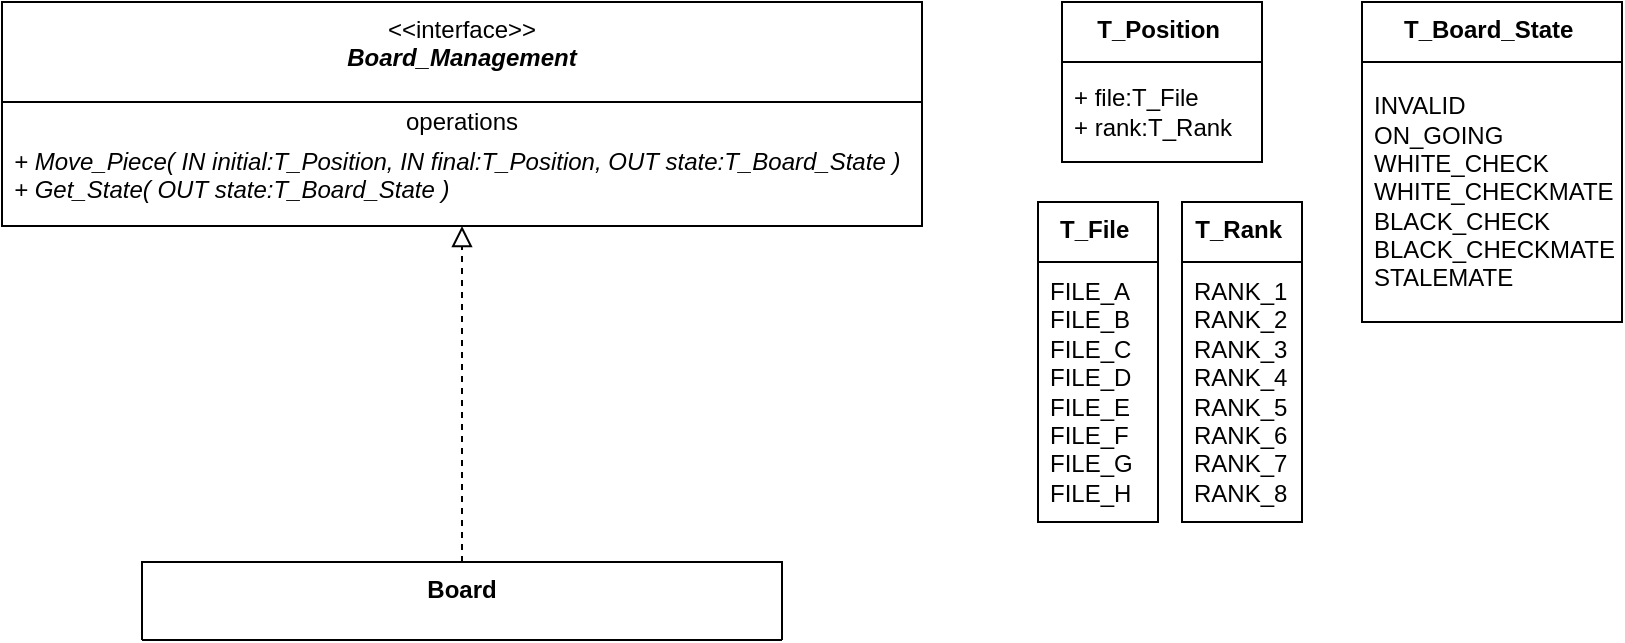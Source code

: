 <mxfile version="21.6.5" type="device" pages="6">
  <diagram id="C5RBs43oDa-KdzZeNtuy" name="User interface">
    <mxGraphModel dx="1221" dy="676" grid="1" gridSize="10" guides="1" tooltips="1" connect="1" arrows="1" fold="1" page="1" pageScale="1" pageWidth="827" pageHeight="1169" math="0" shadow="0">
      <root>
        <mxCell id="WIyWlLk6GJQsqaUBKTNV-0" />
        <mxCell id="WIyWlLk6GJQsqaUBKTNV-1" parent="WIyWlLk6GJQsqaUBKTNV-0" />
        <mxCell id="dUAptajb2hT97HbHXhea-4" value="&amp;lt;&amp;lt;interface&amp;gt;&amp;gt;&lt;br&gt;&lt;b&gt;&lt;i&gt;Board_Management&lt;/i&gt;&lt;/b&gt;" style="swimlane;fontStyle=0;align=center;verticalAlign=top;childLayout=stackLayout;horizontal=1;startSize=50;horizontalStack=0;resizeParent=1;resizeParentMax=0;resizeLast=0;collapsible=0;marginBottom=0;html=1;whiteSpace=wrap;" parent="WIyWlLk6GJQsqaUBKTNV-1" vertex="1">
          <mxGeometry y="40" width="460" height="112" as="geometry" />
        </mxCell>
        <mxCell id="dUAptajb2hT97HbHXhea-10" value="operations" style="text;html=1;strokeColor=none;fillColor=none;align=center;verticalAlign=middle;spacingLeft=4;spacingRight=4;overflow=hidden;rotatable=0;points=[[0,0.5],[1,0.5]];portConstraint=eastwest;whiteSpace=wrap;" parent="dUAptajb2hT97HbHXhea-4" vertex="1">
          <mxGeometry y="50" width="460" height="20" as="geometry" />
        </mxCell>
        <mxCell id="dUAptajb2hT97HbHXhea-11" value="&lt;i&gt;+ Move_Piece( IN initial:T_Position, IN final:T_Position, OUT state:T_Board_State )&lt;br&gt;+ Get_State( OUT state:T_Board_State )&lt;br&gt;&lt;br&gt;&lt;/i&gt;" style="text;html=1;strokeColor=none;fillColor=none;align=left;verticalAlign=middle;spacingLeft=4;spacingRight=4;overflow=hidden;rotatable=0;points=[[0,0.5],[1,0.5]];portConstraint=eastwest;whiteSpace=wrap;" parent="dUAptajb2hT97HbHXhea-4" vertex="1">
          <mxGeometry y="70" width="460" height="42" as="geometry" />
        </mxCell>
        <mxCell id="dUAptajb2hT97HbHXhea-12" value="&lt;b&gt;T_Board_State&amp;nbsp;&lt;/b&gt;" style="swimlane;fontStyle=0;align=center;verticalAlign=top;childLayout=stackLayout;horizontal=1;startSize=30;horizontalStack=0;resizeParent=1;resizeParentMax=0;resizeLast=0;collapsible=0;marginBottom=0;html=1;whiteSpace=wrap;" parent="WIyWlLk6GJQsqaUBKTNV-1" vertex="1">
          <mxGeometry x="680" y="40" width="130" height="160" as="geometry" />
        </mxCell>
        <mxCell id="dUAptajb2hT97HbHXhea-13" value="&lt;div&gt;INVALID&lt;/div&gt;&lt;div&gt;ON_GOING&lt;/div&gt;&lt;div&gt;WHITE_CHECK&lt;/div&gt;&lt;div&gt;WHITE_CHECKMATE&lt;/div&gt;&lt;div&gt;BLACK_CHECK&lt;/div&gt;&lt;div&gt;BLACK_CHECKMATE&lt;/div&gt;&lt;div&gt;STALEMATE&lt;/div&gt;" style="text;html=1;strokeColor=none;fillColor=none;align=left;verticalAlign=middle;spacingLeft=4;spacingRight=4;overflow=hidden;rotatable=0;points=[[0,0.5],[1,0.5]];portConstraint=eastwest;whiteSpace=wrap;" parent="dUAptajb2hT97HbHXhea-12" vertex="1">
          <mxGeometry y="30" width="130" height="130" as="geometry" />
        </mxCell>
        <mxCell id="dUAptajb2hT97HbHXhea-14" value="&lt;b&gt;T_Position&amp;nbsp;&lt;/b&gt;" style="swimlane;fontStyle=0;align=center;verticalAlign=top;childLayout=stackLayout;horizontal=1;startSize=30;horizontalStack=0;resizeParent=1;resizeParentMax=0;resizeLast=0;collapsible=0;marginBottom=0;html=1;whiteSpace=wrap;" parent="WIyWlLk6GJQsqaUBKTNV-1" vertex="1">
          <mxGeometry x="530" y="40" width="100" height="80" as="geometry" />
        </mxCell>
        <mxCell id="dUAptajb2hT97HbHXhea-15" value="+ file:T_File&lt;br&gt;+ rank:T_Rank" style="text;html=1;strokeColor=none;fillColor=none;align=left;verticalAlign=middle;spacingLeft=4;spacingRight=4;overflow=hidden;rotatable=0;points=[[0,0.5],[1,0.5]];portConstraint=eastwest;whiteSpace=wrap;" parent="dUAptajb2hT97HbHXhea-14" vertex="1">
          <mxGeometry y="30" width="100" height="50" as="geometry" />
        </mxCell>
        <mxCell id="dUAptajb2hT97HbHXhea-16" value="&lt;b&gt;T_File&amp;nbsp;&lt;/b&gt;" style="swimlane;fontStyle=0;align=center;verticalAlign=top;childLayout=stackLayout;horizontal=1;startSize=30;horizontalStack=0;resizeParent=1;resizeParentMax=0;resizeLast=0;collapsible=0;marginBottom=0;html=1;whiteSpace=wrap;" parent="WIyWlLk6GJQsqaUBKTNV-1" vertex="1">
          <mxGeometry x="518" y="140" width="60" height="160" as="geometry" />
        </mxCell>
        <mxCell id="dUAptajb2hT97HbHXhea-17" value="&lt;div&gt;FILE_A&lt;/div&gt;&lt;div&gt;FILE_B&lt;/div&gt;&lt;div&gt;FILE_C&lt;/div&gt;&lt;div&gt;FILE_D&lt;/div&gt;&lt;div&gt;FILE_E&lt;/div&gt;&lt;div&gt;FILE_F&lt;/div&gt;&lt;div&gt;FILE_G&lt;/div&gt;&lt;div&gt;FILE_H&lt;/div&gt;" style="text;html=1;strokeColor=none;fillColor=none;align=left;verticalAlign=middle;spacingLeft=4;spacingRight=4;overflow=hidden;rotatable=0;points=[[0,0.5],[1,0.5]];portConstraint=eastwest;whiteSpace=wrap;" parent="dUAptajb2hT97HbHXhea-16" vertex="1">
          <mxGeometry y="30" width="60" height="130" as="geometry" />
        </mxCell>
        <mxCell id="dUAptajb2hT97HbHXhea-18" value="&lt;b&gt;T_Rank&amp;nbsp;&lt;/b&gt;" style="swimlane;fontStyle=0;align=center;verticalAlign=top;childLayout=stackLayout;horizontal=1;startSize=30;horizontalStack=0;resizeParent=1;resizeParentMax=0;resizeLast=0;collapsible=0;marginBottom=0;html=1;whiteSpace=wrap;" parent="WIyWlLk6GJQsqaUBKTNV-1" vertex="1">
          <mxGeometry x="590" y="140" width="60" height="160" as="geometry" />
        </mxCell>
        <mxCell id="dUAptajb2hT97HbHXhea-19" value="&lt;div&gt;RANK_1&lt;/div&gt;&lt;div&gt;RANK_2&lt;/div&gt;&lt;div&gt;RANK_3&lt;/div&gt;&lt;div&gt;RANK_4&lt;/div&gt;&lt;div&gt;RANK_5&lt;/div&gt;&lt;div&gt;&lt;span style=&quot;background-color: initial;&quot;&gt;RANK_6&lt;/span&gt;&lt;/div&gt;&lt;div&gt;RANK_7&lt;/div&gt;&lt;div&gt;RANK_8&lt;/div&gt;" style="text;html=1;strokeColor=none;fillColor=none;align=left;verticalAlign=middle;spacingLeft=4;spacingRight=4;overflow=hidden;rotatable=0;points=[[0,0.5],[1,0.5]];portConstraint=eastwest;whiteSpace=wrap;" parent="dUAptajb2hT97HbHXhea-18" vertex="1">
          <mxGeometry y="30" width="60" height="130" as="geometry" />
        </mxCell>
        <mxCell id="dUAptajb2hT97HbHXhea-20" value="&lt;b&gt;Board&lt;/b&gt;" style="swimlane;fontStyle=0;align=center;verticalAlign=top;childLayout=stackLayout;horizontal=1;startSize=51;horizontalStack=0;resizeParent=1;resizeParentMax=0;resizeLast=0;collapsible=0;marginBottom=0;html=1;whiteSpace=wrap;" parent="WIyWlLk6GJQsqaUBKTNV-1" vertex="1">
          <mxGeometry x="70" y="320" width="320" height="39" as="geometry" />
        </mxCell>
        <mxCell id="dUAptajb2hT97HbHXhea-28" value="" style="endArrow=block;startArrow=none;endFill=0;startFill=0;endSize=8;html=1;verticalAlign=bottom;dashed=1;labelBackgroundColor=none;rounded=0;exitX=0.5;exitY=0;exitDx=0;exitDy=0;" parent="WIyWlLk6GJQsqaUBKTNV-1" source="dUAptajb2hT97HbHXhea-20" target="dUAptajb2hT97HbHXhea-4" edge="1">
          <mxGeometry width="160" relative="1" as="geometry">
            <mxPoint x="308" y="200" as="sourcePoint" />
            <mxPoint x="468" y="200" as="targetPoint" />
          </mxGeometry>
        </mxCell>
      </root>
    </mxGraphModel>
  </diagram>
  <diagram id="EIZKDNtQ3VBmrKXXlODD" name="Board">
    <mxGraphModel dx="1436" dy="795" grid="1" gridSize="10" guides="1" tooltips="1" connect="1" arrows="1" fold="1" page="1" pageScale="1" pageWidth="827" pageHeight="1169" math="0" shadow="0">
      <root>
        <mxCell id="0" />
        <mxCell id="1" parent="0" />
        <mxCell id="Fkc6j78rOYopSPg7X3Xw-4" value="&lt;b style=&quot;border-color: var(--border-color);&quot;&gt;Board&lt;/b&gt;" style="swimlane;fontStyle=0;align=center;verticalAlign=top;childLayout=stackLayout;horizontal=1;startSize=30;horizontalStack=0;resizeParent=1;resizeParentMax=0;resizeLast=0;collapsible=0;marginBottom=0;html=1;whiteSpace=wrap;" parent="1" vertex="1">
          <mxGeometry x="120" y="510" width="420" height="90" as="geometry" />
        </mxCell>
        <mxCell id="Fkc6j78rOYopSPg7X3Xw-5" value="attributes" style="text;html=1;strokeColor=none;fillColor=none;align=center;verticalAlign=middle;spacingLeft=4;spacingRight=4;overflow=hidden;rotatable=0;points=[[0,0.5],[1,0.5]];portConstraint=eastwest;whiteSpace=wrap;" parent="Fkc6j78rOYopSPg7X3Xw-4" vertex="1">
          <mxGeometry y="30" width="420" height="20" as="geometry" />
        </mxCell>
        <mxCell id="Fkc6j78rOYopSPg7X3Xw-6" value="- Movements[*]:T_Movement_Data&lt;br&gt;-&amp;nbsp;Nb_Movements:integer" style="text;html=1;strokeColor=none;fillColor=none;align=left;verticalAlign=middle;spacingLeft=4;spacingRight=4;overflow=hidden;rotatable=0;points=[[0,0.5],[1,0.5]];portConstraint=eastwest;whiteSpace=wrap;" parent="Fkc6j78rOYopSPg7X3Xw-4" vertex="1">
          <mxGeometry y="50" width="420" height="40" as="geometry" />
        </mxCell>
        <mxCell id="HXRTF1DXHZ0OuOvWIgEL-1" value="&lt;b&gt;T_Movement_Data&lt;/b&gt;" style="swimlane;fontStyle=0;align=center;verticalAlign=top;childLayout=stackLayout;horizontal=1;startSize=30;horizontalStack=0;resizeParent=1;resizeParentMax=0;resizeLast=0;collapsible=0;marginBottom=0;html=1;whiteSpace=wrap;" parent="1" vertex="1">
          <mxGeometry x="630" y="480" width="180" height="140" as="geometry" />
        </mxCell>
        <mxCell id="HXRTF1DXHZ0OuOvWIgEL-2" value="&lt;div&gt;+ moved_piece:Piece&lt;/div&gt;&lt;div&gt;+ captured_piece:Piece&lt;/div&gt;&lt;div&gt;+ initial_position:&lt;span style=&quot;background-color: initial;&quot;&gt;T_Position&lt;/span&gt;&lt;/div&gt;&lt;div&gt;&lt;span style=&quot;background-color: initial;&quot;&gt;+ final_position:T_Position&lt;/span&gt;&lt;/div&gt;&lt;div&gt;+ move_index:integer&lt;/div&gt;&lt;div&gt;+ move_type:T_Move_Type&lt;/div&gt;&lt;div&gt;+ board_state:&lt;span style=&quot;border-color: var(--border-color);&quot;&gt;T_Board_State&lt;/span&gt;&lt;/div&gt;" style="text;html=1;strokeColor=none;fillColor=none;align=left;verticalAlign=middle;spacingLeft=4;spacingRight=4;overflow=hidden;rotatable=0;points=[[0,0.5],[1,0.5]];portConstraint=eastwest;whiteSpace=wrap;" parent="HXRTF1DXHZ0OuOvWIgEL-1" vertex="1">
          <mxGeometry y="30" width="180" height="110" as="geometry" />
        </mxCell>
        <mxCell id="DiuGWT6tnuYuhrpB_s1B-1" value="&amp;lt;&amp;lt;interface&amp;gt;&amp;gt;&lt;br&gt;&lt;b&gt;&lt;i&gt;Chessboard_Piece&lt;/i&gt;&lt;/b&gt;" style="swimlane;fontStyle=0;align=center;verticalAlign=top;childLayout=stackLayout;horizontal=1;startSize=55;horizontalStack=0;resizeParent=1;resizeParentMax=0;resizeLast=0;collapsible=0;marginBottom=0;html=1;whiteSpace=wrap;" parent="1" vertex="1">
          <mxGeometry x="104" y="61" width="460" height="110" as="geometry" />
        </mxCell>
        <mxCell id="DiuGWT6tnuYuhrpB_s1B-7" value="operations" style="text;html=1;strokeColor=none;fillColor=none;align=center;verticalAlign=middle;spacingLeft=4;spacingRight=4;overflow=hidden;rotatable=0;points=[[0,0.5],[1,0.5]];portConstraint=eastwest;whiteSpace=wrap;" parent="DiuGWT6tnuYuhrpB_s1B-1" vertex="1">
          <mxGeometry y="55" width="460" height="20" as="geometry" />
        </mxCell>
        <mxCell id="DiuGWT6tnuYuhrpB_s1B-8" value="&lt;i&gt;+ Get_Piece_By_Rank_And_File( IN rank:T_Rank, IN file:T_File, OUT result:Piece )&lt;br&gt;+&amp;nbsp;Get_Piece_By_Position( IN position:T_Position, OUT result:Piece )&lt;/i&gt;" style="text;html=1;strokeColor=none;fillColor=none;align=left;verticalAlign=middle;spacingLeft=4;spacingRight=4;overflow=hidden;rotatable=0;points=[[0,0.5],[1,0.5]];portConstraint=eastwest;whiteSpace=wrap;" parent="DiuGWT6tnuYuhrpB_s1B-1" vertex="1">
          <mxGeometry y="75" width="460" height="35" as="geometry" />
        </mxCell>
        <mxCell id="DiuGWT6tnuYuhrpB_s1B-9" value="" style="endArrow=block;startArrow=none;endFill=0;startFill=0;endSize=8;html=1;verticalAlign=bottom;dashed=1;labelBackgroundColor=none;rounded=0;exitX=0.5;exitY=0;exitDx=0;exitDy=0;" parent="1" source="Fkc6j78rOYopSPg7X3Xw-4" target="DiuGWT6tnuYuhrpB_s1B-1" edge="1">
          <mxGeometry width="160" relative="1" as="geometry">
            <mxPoint x="250" y="462" as="sourcePoint" />
            <mxPoint x="410" y="462" as="targetPoint" />
          </mxGeometry>
        </mxCell>
        <mxCell id="DiuGWT6tnuYuhrpB_s1B-10" value="&amp;lt;&amp;lt;interface&amp;gt;&amp;gt;&lt;br&gt;&lt;b&gt;&lt;i&gt;Chessboard_Pawn&lt;/i&gt;&lt;/b&gt;" style="swimlane;fontStyle=0;align=center;verticalAlign=top;childLayout=stackLayout;horizontal=1;startSize=55;horizontalStack=0;resizeParent=1;resizeParentMax=0;resizeLast=0;collapsible=0;marginBottom=0;html=1;whiteSpace=wrap;" parent="1" vertex="1">
          <mxGeometry y="280" width="300" height="112" as="geometry" />
        </mxCell>
        <mxCell id="DiuGWT6tnuYuhrpB_s1B-14" value="operations" style="text;html=1;strokeColor=none;fillColor=none;align=center;verticalAlign=middle;spacingLeft=4;spacingRight=4;overflow=hidden;rotatable=0;points=[[0,0.5],[1,0.5]];portConstraint=eastwest;whiteSpace=wrap;" parent="DiuGWT6tnuYuhrpB_s1B-10" vertex="1">
          <mxGeometry y="55" width="300" height="20" as="geometry" />
        </mxCell>
        <mxCell id="DiuGWT6tnuYuhrpB_s1B-15" value="&lt;i&gt;+ Get_Last_Move( OUT result:T_Movement_Data)&lt;br&gt;&lt;/i&gt;" style="text;html=1;strokeColor=none;fillColor=none;align=left;verticalAlign=middle;spacingLeft=4;spacingRight=4;overflow=hidden;rotatable=0;points=[[0,0.5],[1,0.5]];portConstraint=eastwest;whiteSpace=wrap;" parent="DiuGWT6tnuYuhrpB_s1B-10" vertex="1">
          <mxGeometry y="75" width="300" height="37" as="geometry" />
        </mxCell>
        <mxCell id="DiuGWT6tnuYuhrpB_s1B-16" value="" style="endArrow=block;startArrow=none;endFill=0;startFill=0;endSize=8;html=1;verticalAlign=bottom;dashed=1;labelBackgroundColor=none;rounded=0;exitX=0.5;exitY=0;exitDx=0;exitDy=0;" parent="1" source="Fkc6j78rOYopSPg7X3Xw-4" target="DiuGWT6tnuYuhrpB_s1B-10" edge="1">
          <mxGeometry width="160" relative="1" as="geometry">
            <mxPoint x="370" y="512" as="sourcePoint" />
            <mxPoint x="425" y="422" as="targetPoint" />
          </mxGeometry>
        </mxCell>
        <mxCell id="DiuGWT6tnuYuhrpB_s1B-17" value="&amp;lt;&amp;lt;interface&amp;gt;&amp;gt;&lt;br&gt;&lt;b&gt;&lt;i&gt;Chessboard_King&lt;/i&gt;&lt;/b&gt;" style="swimlane;fontStyle=0;align=center;verticalAlign=top;childLayout=stackLayout;horizontal=1;startSize=55;horizontalStack=0;resizeParent=1;resizeParentMax=0;resizeLast=0;collapsible=0;marginBottom=0;html=1;whiteSpace=wrap;" parent="1" vertex="1">
          <mxGeometry x="360" y="280" width="460" height="132" as="geometry" />
        </mxCell>
        <mxCell id="DiuGWT6tnuYuhrpB_s1B-21" value="operations" style="text;html=1;strokeColor=none;fillColor=none;align=center;verticalAlign=middle;spacingLeft=4;spacingRight=4;overflow=hidden;rotatable=0;points=[[0,0.5],[1,0.5]];portConstraint=eastwest;whiteSpace=wrap;" parent="DiuGWT6tnuYuhrpB_s1B-17" vertex="1">
          <mxGeometry y="55" width="460" height="20" as="geometry" />
        </mxCell>
        <mxCell id="DiuGWT6tnuYuhrpB_s1B-22" value="&lt;i&gt;+ Is_Position_Capturable( IN position:&lt;span style=&quot;border-color: var(--border-color);&quot;&gt;T_Position&lt;/span&gt;, IN color:&lt;span style=&quot;border-color: var(--border-color);&quot;&gt;T_Color&lt;/span&gt;, OUT result:bool )&lt;br&gt;+ Has_Rook_Already_Moved( IN color:&lt;span style=&quot;border-color: var(--border-color);&quot;&gt;T_Color&lt;/span&gt;, IN&amp;nbsp;&lt;span style=&quot;border-color: var(--border-color);&quot;&gt;file:&lt;/span&gt;T_File, OUT result:bool&amp;nbsp; )&lt;br&gt;&lt;span style=&quot;border-color: var(--border-color);&quot;&gt;+ Get_State( OUT state:T_Board_State )&lt;/span&gt;&lt;br&gt;&lt;/i&gt;" style="text;html=1;strokeColor=none;fillColor=none;align=left;verticalAlign=middle;spacingLeft=4;spacingRight=4;overflow=hidden;rotatable=0;points=[[0,0.5],[1,0.5]];portConstraint=eastwest;whiteSpace=wrap;" parent="DiuGWT6tnuYuhrpB_s1B-17" vertex="1">
          <mxGeometry y="75" width="460" height="57" as="geometry" />
        </mxCell>
        <mxCell id="ltS6T6qai5qX8MIAaZiO-1" value="" style="endArrow=block;html=1;rounded=0;align=center;verticalAlign=bottom;endFill=0;labelBackgroundColor=none;endSize=8;" parent="1" source="DiuGWT6tnuYuhrpB_s1B-10" target="DiuGWT6tnuYuhrpB_s1B-8" edge="1">
          <mxGeometry relative="1" as="geometry">
            <mxPoint x="230" y="598" as="sourcePoint" />
            <mxPoint x="233" y="260" as="targetPoint" />
          </mxGeometry>
        </mxCell>
        <mxCell id="ltS6T6qai5qX8MIAaZiO-2" value="" style="endArrow=block;html=1;rounded=0;align=center;verticalAlign=bottom;endFill=0;labelBackgroundColor=none;endSize=8;" parent="1" source="DiuGWT6tnuYuhrpB_s1B-17" target="DiuGWT6tnuYuhrpB_s1B-1" edge="1">
          <mxGeometry relative="1" as="geometry">
            <mxPoint x="218" y="290" as="sourcePoint" />
            <mxPoint x="325" y="202" as="targetPoint" />
          </mxGeometry>
        </mxCell>
        <mxCell id="ltS6T6qai5qX8MIAaZiO-3" value="" style="endArrow=block;startArrow=none;endFill=0;startFill=0;endSize=8;html=1;verticalAlign=bottom;dashed=1;labelBackgroundColor=none;rounded=0;exitX=0.5;exitY=0;exitDx=0;exitDy=0;" parent="1" source="Fkc6j78rOYopSPg7X3Xw-4" target="DiuGWT6tnuYuhrpB_s1B-17" edge="1">
          <mxGeometry width="160" relative="1" as="geometry">
            <mxPoint x="340" y="520" as="sourcePoint" />
            <mxPoint x="237" y="450" as="targetPoint" />
          </mxGeometry>
        </mxCell>
        <mxCell id="MqN6VtXGiPAFZG33P-JS-1" value="&amp;lt;&amp;lt;abstract&amp;gt;&amp;gt;&lt;br&gt;&lt;b&gt;&lt;i&gt;Piece&lt;/i&gt;&lt;/b&gt;" style="swimlane;fontStyle=0;align=center;verticalAlign=top;childLayout=stackLayout;horizontal=1;startSize=75;horizontalStack=0;resizeParent=1;resizeParentMax=0;resizeLast=0;collapsible=0;marginBottom=0;html=1;whiteSpace=wrap;" parent="1" vertex="1">
          <mxGeometry x="120" y="720" width="120" height="40" as="geometry" />
        </mxCell>
        <mxCell id="MqN6VtXGiPAFZG33P-JS-4" value="" style="endArrow=open;startArrow=diamondThin;endFill=0;startFill=1;html=1;verticalAlign=bottom;labelBackgroundColor=none;strokeWidth=1;startSize=8;endSize=8;rounded=0;entryX=0.5;entryY=0;entryDx=0;entryDy=0;exitX=0.147;exitY=0.958;exitDx=0;exitDy=0;exitPerimeter=0;" parent="1" source="Fkc6j78rOYopSPg7X3Xw-6" target="MqN6VtXGiPAFZG33P-JS-1" edge="1">
          <mxGeometry width="160" relative="1" as="geometry">
            <mxPoint x="220" y="490" as="sourcePoint" />
            <mxPoint x="380" y="490" as="targetPoint" />
          </mxGeometry>
        </mxCell>
        <mxCell id="eFVqvWeI7nk2vz-XETBS-2" value="Pieces" style="resizable=0;html=1;align=left;verticalAlign=top;labelBackgroundColor=none;" parent="1" connectable="0" vertex="1">
          <mxGeometry x="140" y="650" as="geometry" />
        </mxCell>
        <mxCell id="93Bt8HSkjoiETGUsi4Gv-1" value="&lt;b&gt;King&lt;/b&gt;" style="swimlane;fontStyle=0;align=center;verticalAlign=top;childLayout=stackLayout;horizontal=1;startSize=67;horizontalStack=0;resizeParent=1;resizeParentMax=0;resizeLast=0;collapsible=0;marginBottom=0;html=1;whiteSpace=wrap;" parent="1" vertex="1">
          <mxGeometry x="270" y="720" width="130" height="40" as="geometry" />
        </mxCell>
        <mxCell id="93Bt8HSkjoiETGUsi4Gv-4" value="&lt;b&gt;Rook&lt;/b&gt;" style="swimlane;fontStyle=0;align=center;verticalAlign=top;childLayout=stackLayout;horizontal=1;startSize=75;horizontalStack=0;resizeParent=1;resizeParentMax=0;resizeLast=0;collapsible=0;marginBottom=0;html=1;whiteSpace=wrap;" parent="1" vertex="1">
          <mxGeometry x="430" y="720" width="120" height="40" as="geometry" />
        </mxCell>
        <mxCell id="dfzWbsBSl6Mda4B1soq6-1" value="" style="endArrow=open;startArrow=none;endFill=0;startFill=0;endSize=8;html=1;verticalAlign=bottom;labelBackgroundColor=none;strokeWidth=1;rounded=0;exitX=0.383;exitY=1.067;exitDx=0;exitDy=0;exitPerimeter=0;entryX=0.085;entryY=0;entryDx=0;entryDy=0;entryPerimeter=0;" parent="1" source="Fkc6j78rOYopSPg7X3Xw-6" target="93Bt8HSkjoiETGUsi4Gv-1" edge="1">
          <mxGeometry width="160" relative="1" as="geometry">
            <mxPoint x="230" y="619" as="sourcePoint" />
            <mxPoint x="440" y="617" as="targetPoint" />
          </mxGeometry>
        </mxCell>
        <mxCell id="pgp89V722FEpdLy2Xlzm-1" value="64" style="resizable=0;html=1;align=left;verticalAlign=top;labelBackgroundColor=none;" parent="1" connectable="0" vertex="1">
          <mxGeometry x="160" y="699" as="geometry" />
        </mxCell>
        <mxCell id="pgp89V722FEpdLy2Xlzm-2" value="1" style="resizable=0;html=1;align=left;verticalAlign=top;labelBackgroundColor=none;" parent="1" connectable="0" vertex="1">
          <mxGeometry x="260" y="700" as="geometry" />
        </mxCell>
        <mxCell id="pgp89V722FEpdLy2Xlzm-3" value="White_King" style="resizable=0;html=1;align=left;verticalAlign=top;labelBackgroundColor=none;" parent="1" connectable="0" vertex="1">
          <mxGeometry x="217" y="650" as="geometry" />
        </mxCell>
        <mxCell id="pgp89V722FEpdLy2Xlzm-4" value="" style="endArrow=open;startArrow=none;endFill=0;startFill=0;endSize=8;html=1;verticalAlign=bottom;labelBackgroundColor=none;strokeWidth=1;rounded=0;entryX=0.085;entryY=0;entryDx=0;entryDy=0;entryPerimeter=0;exitX=0.598;exitY=1;exitDx=0;exitDy=0;exitPerimeter=0;" parent="1" source="Fkc6j78rOYopSPg7X3Xw-6" edge="1">
          <mxGeometry width="160" relative="1" as="geometry">
            <mxPoint x="370" y="603" as="sourcePoint" />
            <mxPoint x="370" y="720" as="targetPoint" />
          </mxGeometry>
        </mxCell>
        <mxCell id="pgp89V722FEpdLy2Xlzm-5" value="Black_King" style="resizable=0;html=1;align=left;verticalAlign=top;labelBackgroundColor=none;" parent="1" connectable="0" vertex="1">
          <mxGeometry x="307" y="650" as="geometry" />
        </mxCell>
        <mxCell id="pgp89V722FEpdLy2Xlzm-6" value="1" style="resizable=0;html=1;align=left;verticalAlign=top;labelBackgroundColor=none;" parent="1" connectable="0" vertex="1">
          <mxGeometry x="352" y="699" as="geometry" />
        </mxCell>
        <mxCell id="vmKGULN-zoMd5zVFbxY2-1" value="" style="endArrow=open;startArrow=none;endFill=0;startFill=0;endSize=8;html=1;verticalAlign=bottom;labelBackgroundColor=none;strokeWidth=1;rounded=0;entryX=0.085;entryY=0;entryDx=0;entryDy=0;entryPerimeter=0;exitX=0.598;exitY=1;exitDx=0;exitDy=0;exitPerimeter=0;" edge="1" parent="1">
          <mxGeometry width="160" relative="1" as="geometry">
            <mxPoint x="441" y="600" as="sourcePoint" />
            <mxPoint x="440" y="720" as="targetPoint" />
          </mxGeometry>
        </mxCell>
        <mxCell id="vmKGULN-zoMd5zVFbxY2-2" value="" style="endArrow=open;startArrow=none;endFill=0;startFill=0;endSize=8;html=1;verticalAlign=bottom;labelBackgroundColor=none;strokeWidth=1;rounded=0;entryX=0.085;entryY=0;entryDx=0;entryDy=0;entryPerimeter=0;exitX=0.598;exitY=1;exitDx=0;exitDy=0;exitPerimeter=0;" edge="1" parent="1">
          <mxGeometry width="160" relative="1" as="geometry">
            <mxPoint x="471" y="600" as="sourcePoint" />
            <mxPoint x="470" y="720" as="targetPoint" />
          </mxGeometry>
        </mxCell>
        <mxCell id="vmKGULN-zoMd5zVFbxY2-3" value="" style="endArrow=open;startArrow=none;endFill=0;startFill=0;endSize=8;html=1;verticalAlign=bottom;labelBackgroundColor=none;strokeWidth=1;rounded=0;entryX=0.085;entryY=0;entryDx=0;entryDy=0;entryPerimeter=0;exitX=0.598;exitY=1;exitDx=0;exitDy=0;exitPerimeter=0;" edge="1" parent="1">
          <mxGeometry width="160" relative="1" as="geometry">
            <mxPoint x="501" y="600" as="sourcePoint" />
            <mxPoint x="500" y="720" as="targetPoint" />
          </mxGeometry>
        </mxCell>
        <mxCell id="vmKGULN-zoMd5zVFbxY2-4" value="" style="endArrow=open;startArrow=none;endFill=0;startFill=0;endSize=8;html=1;verticalAlign=bottom;labelBackgroundColor=none;strokeWidth=1;rounded=0;entryX=0.085;entryY=0;entryDx=0;entryDy=0;entryPerimeter=0;exitX=0.598;exitY=1;exitDx=0;exitDy=0;exitPerimeter=0;" edge="1" parent="1">
          <mxGeometry width="160" relative="1" as="geometry">
            <mxPoint x="531" y="600" as="sourcePoint" />
            <mxPoint x="530" y="720" as="targetPoint" />
          </mxGeometry>
        </mxCell>
        <mxCell id="vmKGULN-zoMd5zVFbxY2-5" value="1" style="resizable=0;html=1;align=left;verticalAlign=top;labelBackgroundColor=none;" connectable="0" vertex="1" parent="1">
          <mxGeometry x="428" y="700" as="geometry" />
        </mxCell>
        <mxCell id="vmKGULN-zoMd5zVFbxY2-6" value="1" style="resizable=0;html=1;align=left;verticalAlign=top;labelBackgroundColor=none;" connectable="0" vertex="1" parent="1">
          <mxGeometry x="456" y="700" as="geometry" />
        </mxCell>
        <mxCell id="vmKGULN-zoMd5zVFbxY2-7" value="1" style="resizable=0;html=1;align=left;verticalAlign=top;labelBackgroundColor=none;" connectable="0" vertex="1" parent="1">
          <mxGeometry x="485" y="700" as="geometry" />
        </mxCell>
        <mxCell id="vmKGULN-zoMd5zVFbxY2-8" value="1" style="resizable=0;html=1;align=left;verticalAlign=top;labelBackgroundColor=none;" connectable="0" vertex="1" parent="1">
          <mxGeometry x="516" y="701" as="geometry" />
        </mxCell>
        <mxCell id="vmKGULN-zoMd5zVFbxY2-9" value="White_A_Rook" style="text;whiteSpace=wrap;" vertex="1" parent="1">
          <mxGeometry x="389" y="610" width="90" height="30" as="geometry" />
        </mxCell>
        <mxCell id="vmKGULN-zoMd5zVFbxY2-11" value="White_H_Rook" style="text;whiteSpace=wrap;" vertex="1" parent="1">
          <mxGeometry x="418" y="635" width="110" height="40" as="geometry" />
        </mxCell>
        <mxCell id="vmKGULN-zoMd5zVFbxY2-12" value="Black_A_Rook" style="text;whiteSpace=wrap;" vertex="1" parent="1">
          <mxGeometry x="450" y="659" width="110" height="40" as="geometry" />
        </mxCell>
        <mxCell id="vmKGULN-zoMd5zVFbxY2-13" value="Black_H_Rook" style="text;whiteSpace=wrap;" vertex="1" parent="1">
          <mxGeometry x="482" y="683" width="110" height="40" as="geometry" />
        </mxCell>
        <mxCell id="cv1XdQFt4HGJAovPJjHO-1" value="&lt;b&gt;T_Move_Type&amp;nbsp;&lt;/b&gt;" style="swimlane;fontStyle=0;align=center;verticalAlign=top;childLayout=stackLayout;horizontal=1;startSize=30;horizontalStack=0;resizeParent=1;resizeParentMax=0;resizeLast=0;collapsible=0;marginBottom=0;html=1;whiteSpace=wrap;" vertex="1" parent="1">
          <mxGeometry x="655" y="640" width="130" height="130" as="geometry" />
        </mxCell>
        <mxCell id="cv1XdQFt4HGJAovPJjHO-2" value="&lt;div&gt;NORMAL&amp;nbsp;&lt;/div&gt;&lt;div&gt;H_ROOK_CASTLING&amp;nbsp;&lt;/div&gt;&lt;div&gt;A_ROOK_CASTLING&amp;nbsp;&lt;/div&gt;&lt;div&gt;EN_PASSANT&amp;nbsp;&lt;/div&gt;&lt;div&gt;TWO_SQUARES&amp;nbsp;&lt;/div&gt;&lt;div&gt;PROMOTION&lt;/div&gt;" style="text;html=1;strokeColor=none;fillColor=none;align=left;verticalAlign=middle;spacingLeft=4;spacingRight=4;overflow=hidden;rotatable=0;points=[[0,0.5],[1,0.5]];portConstraint=eastwest;whiteSpace=wrap;" vertex="1" parent="cv1XdQFt4HGJAovPJjHO-1">
          <mxGeometry y="30" width="130" height="100" as="geometry" />
        </mxCell>
      </root>
    </mxGraphModel>
  </diagram>
  <diagram id="EpvQr_56q7THZnkmxeLw" name="Pieces">
    <mxGraphModel dx="1744" dy="966" grid="1" gridSize="10" guides="1" tooltips="1" connect="1" arrows="1" fold="1" page="1" pageScale="1" pageWidth="827" pageHeight="1169" math="0" shadow="0">
      <root>
        <mxCell id="0" />
        <mxCell id="1" parent="0" />
        <mxCell id="LkhXZpZcSmOqQrUnIUSn-1" value="&amp;lt;&amp;lt;abstract&amp;gt;&amp;gt;&lt;br&gt;&lt;b&gt;&lt;i&gt;Piece&lt;/i&gt;&lt;/b&gt;" style="swimlane;fontStyle=0;align=center;verticalAlign=top;childLayout=stackLayout;horizontal=1;startSize=55;horizontalStack=0;resizeParent=1;resizeParentMax=0;resizeLast=0;collapsible=0;marginBottom=0;html=1;whiteSpace=wrap;" parent="1" vertex="1">
          <mxGeometry x="80" y="40" width="610" height="172" as="geometry" />
        </mxCell>
        <mxCell id="LkhXZpZcSmOqQrUnIUSn-7" value="operations" style="text;html=1;strokeColor=none;fillColor=none;align=center;verticalAlign=middle;spacingLeft=4;spacingRight=4;overflow=hidden;rotatable=0;points=[[0,0.5],[1,0.5]];portConstraint=eastwest;whiteSpace=wrap;" parent="LkhXZpZcSmOqQrUnIUSn-1" vertex="1">
          <mxGeometry y="55" width="610" height="20" as="geometry" />
        </mxCell>
        <mxCell id="LkhXZpZcSmOqQrUnIUSn-8" value="+&amp;nbsp;Get_Color( OUT color:T_Color )&lt;br&gt;&lt;i&gt;+ Is_Movement_Valid( INOUT movement:T_Movement_Data, OUT result:bool )&lt;br&gt;+ Can_Capture_At_Position( IN initial_position:T_Position, IN final_position:&lt;span style=&quot;background-color: initial;&quot;&gt;T_Position,&amp;nbsp;&lt;/span&gt;OUT result:bool )&lt;br&gt;&lt;/i&gt;&lt;div&gt;&lt;i&gt;+ Move_Piece( IN movement:T_Movement_Data )&lt;/i&gt;&lt;/div&gt;&lt;div&gt;&lt;i&gt;+ Undo_Piece_Move( IN movement:T_Movement_Data )&lt;/i&gt;&lt;/div&gt;&lt;div&gt;&lt;i&gt;+ Get_Identifier( OUT id:character )&lt;/i&gt;&lt;/div&gt;" style="text;html=1;strokeColor=none;fillColor=none;align=left;verticalAlign=middle;spacingLeft=4;spacingRight=4;overflow=hidden;rotatable=0;points=[[0,0.5],[1,0.5]];portConstraint=eastwest;whiteSpace=wrap;" parent="LkhXZpZcSmOqQrUnIUSn-1" vertex="1">
          <mxGeometry y="75" width="610" height="97" as="geometry" />
        </mxCell>
        <mxCell id="6KyZTwMQtssIC8eGkFSt-1" value="&lt;b&gt;Pawn&lt;/b&gt;" style="swimlane;fontStyle=0;align=center;verticalAlign=top;childLayout=stackLayout;horizontal=1;startSize=42;horizontalStack=0;resizeParent=1;resizeParentMax=0;resizeLast=0;collapsible=0;marginBottom=0;html=1;whiteSpace=wrap;" parent="1" vertex="1">
          <mxGeometry x="230" y="598" width="160" height="42" as="geometry" />
        </mxCell>
        <mxCell id="6KyZTwMQtssIC8eGkFSt-7" value="&lt;b&gt;King&lt;/b&gt;" style="swimlane;fontStyle=0;align=center;verticalAlign=top;childLayout=stackLayout;horizontal=1;startSize=42;horizontalStack=0;resizeParent=1;resizeParentMax=0;resizeLast=0;collapsible=0;marginBottom=0;html=1;whiteSpace=wrap;" parent="1" vertex="1">
          <mxGeometry x="440" y="598" width="370" height="111" as="geometry" />
        </mxCell>
        <mxCell id="6KyZTwMQtssIC8eGkFSt-11" value="operations" style="text;html=1;strokeColor=none;fillColor=none;align=center;verticalAlign=middle;spacingLeft=4;spacingRight=4;overflow=hidden;rotatable=0;points=[[0,0.5],[1,0.5]];portConstraint=eastwest;whiteSpace=wrap;" parent="6KyZTwMQtssIC8eGkFSt-7" vertex="1">
          <mxGeometry y="42" width="370" height="25" as="geometry" />
        </mxCell>
        <mxCell id="6KyZTwMQtssIC8eGkFSt-12" value="+&amp;nbsp;Get_Position( OUT result:T_Position )&lt;br&gt;+&amp;nbsp;Get_Possible_Positions( OUT&amp;nbsp;possible_king_pos[*]:T_Position )" style="text;html=1;strokeColor=none;fillColor=none;align=left;verticalAlign=middle;spacingLeft=4;spacingRight=4;overflow=hidden;rotatable=0;points=[[0,0.5],[1,0.5]];portConstraint=eastwest;whiteSpace=wrap;" parent="6KyZTwMQtssIC8eGkFSt-7" vertex="1">
          <mxGeometry y="67" width="370" height="44" as="geometry" />
        </mxCell>
        <mxCell id="6KyZTwMQtssIC8eGkFSt-13" value="&lt;b&gt;Queen&lt;/b&gt;" style="swimlane;fontStyle=0;align=center;verticalAlign=top;childLayout=stackLayout;horizontal=1;startSize=55;horizontalStack=0;resizeParent=1;resizeParentMax=0;resizeLast=0;collapsible=0;marginBottom=0;html=1;whiteSpace=wrap;" parent="1" vertex="1">
          <mxGeometry x="120" y="398" width="160" height="42" as="geometry" />
        </mxCell>
        <mxCell id="6KyZTwMQtssIC8eGkFSt-19" value="&lt;b&gt;Rook&lt;/b&gt;" style="swimlane;fontStyle=0;align=center;verticalAlign=top;childLayout=stackLayout;horizontal=1;startSize=55;horizontalStack=0;resizeParent=1;resizeParentMax=0;resizeLast=0;collapsible=0;marginBottom=0;html=1;whiteSpace=wrap;" parent="1" vertex="1">
          <mxGeometry x="360" y="398" width="230" height="102" as="geometry" />
        </mxCell>
        <mxCell id="6KyZTwMQtssIC8eGkFSt-23" value="operations" style="text;html=1;strokeColor=none;fillColor=none;align=center;verticalAlign=middle;spacingLeft=4;spacingRight=4;overflow=hidden;rotatable=0;points=[[0,0.5],[1,0.5]];portConstraint=eastwest;whiteSpace=wrap;" parent="6KyZTwMQtssIC8eGkFSt-19" vertex="1">
          <mxGeometry y="55" width="230" height="20" as="geometry" />
        </mxCell>
        <mxCell id="6KyZTwMQtssIC8eGkFSt-24" value="+ Has_Rook_Moved( OUT result:Bool )" style="text;html=1;strokeColor=none;fillColor=none;align=left;verticalAlign=middle;spacingLeft=4;spacingRight=4;overflow=hidden;rotatable=0;points=[[0,0.5],[1,0.5]];portConstraint=eastwest;whiteSpace=wrap;" parent="6KyZTwMQtssIC8eGkFSt-19" vertex="1">
          <mxGeometry y="75" width="230" height="27" as="geometry" />
        </mxCell>
        <mxCell id="6KyZTwMQtssIC8eGkFSt-25" value="&lt;b&gt;Knight&lt;/b&gt;" style="swimlane;fontStyle=0;align=center;verticalAlign=top;childLayout=stackLayout;horizontal=1;startSize=55;horizontalStack=0;resizeParent=1;resizeParentMax=0;resizeLast=0;collapsible=0;marginBottom=0;html=1;whiteSpace=wrap;" parent="1" vertex="1">
          <mxGeometry x="10" y="598" width="160" height="42" as="geometry" />
        </mxCell>
        <mxCell id="6KyZTwMQtssIC8eGkFSt-31" value="&lt;b&gt;Bishop&lt;/b&gt;" style="swimlane;fontStyle=0;align=center;verticalAlign=top;childLayout=stackLayout;horizontal=1;startSize=82;horizontalStack=0;resizeParent=1;resizeParentMax=0;resizeLast=0;collapsible=0;marginBottom=0;html=1;whiteSpace=wrap;" parent="1" vertex="1">
          <mxGeometry x="667" y="398" width="160" height="42" as="geometry" />
        </mxCell>
        <mxCell id="6KyZTwMQtssIC8eGkFSt-38" value="" style="endArrow=block;html=1;rounded=0;align=center;verticalAlign=bottom;endFill=0;labelBackgroundColor=none;endSize=8;" parent="1" source="6KyZTwMQtssIC8eGkFSt-1" target="6KyZTwMQtssIC8eGkFSt-13" edge="1">
          <mxGeometry relative="1" as="geometry">
            <mxPoint x="160" y="310" as="sourcePoint" />
            <mxPoint x="320" y="310" as="targetPoint" />
          </mxGeometry>
        </mxCell>
        <mxCell id="6KyZTwMQtssIC8eGkFSt-41" value="" style="endArrow=block;html=1;rounded=0;align=center;verticalAlign=bottom;endFill=0;labelBackgroundColor=none;endSize=8;exitX=0.5;exitY=0;exitDx=0;exitDy=0;entryX=0.043;entryY=1.008;entryDx=0;entryDy=0;entryPerimeter=0;" parent="1" source="6KyZTwMQtssIC8eGkFSt-25" target="LkhXZpZcSmOqQrUnIUSn-8" edge="1">
          <mxGeometry relative="1" as="geometry">
            <mxPoint x="180" y="330" as="sourcePoint" />
            <mxPoint x="340" y="330" as="targetPoint" />
          </mxGeometry>
        </mxCell>
        <mxCell id="6KyZTwMQtssIC8eGkFSt-42" value="" style="endArrow=block;html=1;rounded=0;align=center;verticalAlign=bottom;endFill=0;labelBackgroundColor=none;endSize=8;exitX=0.5;exitY=0;exitDx=0;exitDy=0;entryX=0.382;entryY=1;entryDx=0;entryDy=0;entryPerimeter=0;" parent="1" source="6KyZTwMQtssIC8eGkFSt-1" target="LkhXZpZcSmOqQrUnIUSn-8" edge="1">
          <mxGeometry relative="1" as="geometry">
            <mxPoint x="190" y="340" as="sourcePoint" />
            <mxPoint x="350" y="340" as="targetPoint" />
          </mxGeometry>
        </mxCell>
        <mxCell id="6KyZTwMQtssIC8eGkFSt-43" value="" style="endArrow=block;html=1;rounded=0;align=center;verticalAlign=bottom;endFill=0;labelBackgroundColor=none;endSize=8;exitX=0.5;exitY=0;exitDx=0;exitDy=0;entryX=0.197;entryY=1.006;entryDx=0;entryDy=0;entryPerimeter=0;" parent="1" source="6KyZTwMQtssIC8eGkFSt-13" target="LkhXZpZcSmOqQrUnIUSn-8" edge="1">
          <mxGeometry relative="1" as="geometry">
            <mxPoint x="200" y="350" as="sourcePoint" />
            <mxPoint x="200" y="260" as="targetPoint" />
          </mxGeometry>
        </mxCell>
        <mxCell id="6KyZTwMQtssIC8eGkFSt-44" value="" style="endArrow=block;html=1;rounded=0;align=center;verticalAlign=bottom;endFill=0;labelBackgroundColor=none;endSize=8;exitX=0.5;exitY=0;exitDx=0;exitDy=0;entryX=0.644;entryY=0.989;entryDx=0;entryDy=0;entryPerimeter=0;" parent="1" source="6KyZTwMQtssIC8eGkFSt-19" target="LkhXZpZcSmOqQrUnIUSn-8" edge="1">
          <mxGeometry relative="1" as="geometry">
            <mxPoint x="210" y="360" as="sourcePoint" />
            <mxPoint x="370" y="360" as="targetPoint" />
          </mxGeometry>
        </mxCell>
        <mxCell id="6KyZTwMQtssIC8eGkFSt-45" value="" style="endArrow=block;html=1;rounded=0;align=center;verticalAlign=bottom;endFill=0;labelBackgroundColor=none;endSize=8;exitX=0.5;exitY=0;exitDx=0;exitDy=0;entryX=0.893;entryY=1;entryDx=0;entryDy=0;entryPerimeter=0;" parent="1" source="6KyZTwMQtssIC8eGkFSt-7" target="LkhXZpZcSmOqQrUnIUSn-8" edge="1">
          <mxGeometry relative="1" as="geometry">
            <mxPoint x="220" y="370" as="sourcePoint" />
            <mxPoint x="380" y="370" as="targetPoint" />
          </mxGeometry>
        </mxCell>
        <mxCell id="6KyZTwMQtssIC8eGkFSt-46" value="" style="endArrow=block;html=1;rounded=0;align=center;verticalAlign=bottom;endFill=0;labelBackgroundColor=none;endSize=8;exitX=0.5;exitY=0;exitDx=0;exitDy=0;entryX=0.967;entryY=1.002;entryDx=0;entryDy=0;entryPerimeter=0;" parent="1" source="6KyZTwMQtssIC8eGkFSt-31" target="LkhXZpZcSmOqQrUnIUSn-8" edge="1">
          <mxGeometry relative="1" as="geometry">
            <mxPoint x="230" y="380" as="sourcePoint" />
            <mxPoint x="390" y="380" as="targetPoint" />
          </mxGeometry>
        </mxCell>
        <mxCell id="L3iP8aELfoBRoW6lfyfw-1" value="&lt;b&gt;T_Color&amp;nbsp;&lt;/b&gt;" style="swimlane;fontStyle=0;align=center;verticalAlign=top;childLayout=stackLayout;horizontal=1;startSize=30;horizontalStack=0;resizeParent=1;resizeParentMax=0;resizeLast=0;collapsible=0;marginBottom=0;html=1;whiteSpace=wrap;" parent="1" vertex="1">
          <mxGeometry x="720" y="80" width="70" height="80" as="geometry" />
        </mxCell>
        <mxCell id="L3iP8aELfoBRoW6lfyfw-2" value="&lt;div&gt;WHITE&lt;/div&gt;&lt;div&gt;BLACK&lt;/div&gt;" style="text;html=1;strokeColor=none;fillColor=none;align=left;verticalAlign=middle;spacingLeft=4;spacingRight=4;overflow=hidden;rotatable=0;points=[[0,0.5],[1,0.5]];portConstraint=eastwest;whiteSpace=wrap;" parent="L3iP8aELfoBRoW6lfyfw-1" vertex="1">
          <mxGeometry y="30" width="70" height="50" as="geometry" />
        </mxCell>
      </root>
    </mxGraphModel>
  </diagram>
  <diagram id="mj_pZnWJLaxr3yozopWD" name="Pawn">
    <mxGraphModel dx="1221" dy="676" grid="1" gridSize="10" guides="1" tooltips="1" connect="1" arrows="1" fold="1" page="1" pageScale="1" pageWidth="827" pageHeight="1169" math="0" shadow="0">
      <root>
        <mxCell id="0" />
        <mxCell id="1" parent="0" />
        <mxCell id="9yJe1H_YJaurMw_LQSX9-1" value="&amp;lt;&amp;lt;abstract&amp;gt;&amp;gt;&lt;br&gt;&lt;b&gt;&lt;i&gt;Piece&lt;/i&gt;&lt;/b&gt;" style="swimlane;fontStyle=0;align=center;verticalAlign=top;childLayout=stackLayout;horizontal=1;startSize=55;horizontalStack=0;resizeParent=1;resizeParentMax=0;resizeLast=0;collapsible=0;marginBottom=0;html=1;whiteSpace=wrap;" parent="1" vertex="1">
          <mxGeometry x="80" y="40" width="570" height="172" as="geometry" />
        </mxCell>
        <mxCell id="9yJe1H_YJaurMw_LQSX9-2" value="operations" style="text;html=1;strokeColor=none;fillColor=none;align=center;verticalAlign=middle;spacingLeft=4;spacingRight=4;overflow=hidden;rotatable=0;points=[[0,0.5],[1,0.5]];portConstraint=eastwest;whiteSpace=wrap;" parent="9yJe1H_YJaurMw_LQSX9-1" vertex="1">
          <mxGeometry y="55" width="570" height="20" as="geometry" />
        </mxCell>
        <mxCell id="9yJe1H_YJaurMw_LQSX9-3" value="+&amp;nbsp;Get_Color( OUT color:T_Color )&lt;br&gt;&lt;i&gt;+ Is_Movement_Valid( INOUT movement:T_Movement_Data, OUT result:bool )&lt;br&gt;+ Can_Capture_At_Position( IN initial_position:T_Position, IN final_position:&lt;span style=&quot;background-color: initial;&quot;&gt;T_Position,&amp;nbsp;&lt;/span&gt;OUT result:bool )&lt;br&gt;&lt;/i&gt;&lt;div&gt;&lt;i&gt;+ Move_Piece( IN movement:T_Movement_Data )&lt;/i&gt;&lt;/div&gt;&lt;div&gt;&lt;i&gt;+ Undo_Piece_Move( IN movement:T_Movement_Data )&lt;/i&gt;&lt;/div&gt;&lt;div&gt;&lt;i&gt;+ Get_Identifier( OUT id:character )&lt;/i&gt;&lt;/div&gt;" style="text;html=1;strokeColor=none;fillColor=none;align=left;verticalAlign=middle;spacingLeft=4;spacingRight=4;overflow=hidden;rotatable=0;points=[[0,0.5],[1,0.5]];portConstraint=eastwest;whiteSpace=wrap;" parent="9yJe1H_YJaurMw_LQSX9-1" vertex="1">
          <mxGeometry y="75" width="570" height="97" as="geometry" />
        </mxCell>
        <mxCell id="9yJe1H_YJaurMw_LQSX9-4" value="&lt;b&gt;Pawn&lt;/b&gt;" style="swimlane;fontStyle=0;align=center;verticalAlign=top;childLayout=stackLayout;horizontal=1;startSize=42;horizontalStack=0;resizeParent=1;resizeParentMax=0;resizeLast=0;collapsible=0;marginBottom=0;html=1;whiteSpace=wrap;" parent="1" vertex="1">
          <mxGeometry x="70" y="517" width="160" height="42" as="geometry" />
        </mxCell>
        <mxCell id="9yJe1H_YJaurMw_LQSX9-5" value="" style="endArrow=block;html=1;rounded=0;align=center;verticalAlign=bottom;endFill=0;labelBackgroundColor=none;endSize=8;entryX=0.5;entryY=1;entryDx=0;entryDy=0;exitX=0.75;exitY=0;exitDx=0;exitDy=0;" parent="1" source="9yJe1H_YJaurMw_LQSX9-4" target="GpCZQQixVXwEbfyQIJvC-1" edge="1">
          <mxGeometry relative="1" as="geometry">
            <mxPoint x="160" y="310" as="sourcePoint" />
            <mxPoint x="212" y="440" as="targetPoint" />
          </mxGeometry>
        </mxCell>
        <mxCell id="9yJe1H_YJaurMw_LQSX9-6" value="" style="endArrow=block;html=1;rounded=0;align=center;verticalAlign=bottom;endFill=0;labelBackgroundColor=none;endSize=8;exitX=0.5;exitY=0;exitDx=0;exitDy=0;entryX=0.115;entryY=0.979;entryDx=0;entryDy=0;entryPerimeter=0;" parent="1" source="9yJe1H_YJaurMw_LQSX9-4" target="9yJe1H_YJaurMw_LQSX9-3" edge="1">
          <mxGeometry relative="1" as="geometry">
            <mxPoint x="190" y="340" as="sourcePoint" />
            <mxPoint x="350" y="340" as="targetPoint" />
          </mxGeometry>
        </mxCell>
        <mxCell id="9yJe1H_YJaurMw_LQSX9-7" value="" style="endArrow=block;html=1;rounded=0;align=center;verticalAlign=bottom;endFill=0;labelBackgroundColor=none;endSize=8;exitX=0.5;exitY=0;exitDx=0;exitDy=0;entryX=0.197;entryY=1.006;entryDx=0;entryDy=0;entryPerimeter=0;" parent="1" source="GpCZQQixVXwEbfyQIJvC-1" edge="1">
          <mxGeometry relative="1" as="geometry">
            <mxPoint x="269.5" y="397.42" as="sourcePoint" />
            <mxPoint x="269.67" y="212.002" as="targetPoint" />
            <Array as="points">
              <mxPoint x="269.5" y="269.42" />
            </Array>
          </mxGeometry>
        </mxCell>
        <mxCell id="GpCZQQixVXwEbfyQIJvC-1" value="&lt;b&gt;Queen&lt;/b&gt;" style="swimlane;fontStyle=0;align=center;verticalAlign=top;childLayout=stackLayout;horizontal=1;startSize=55;horizontalStack=0;resizeParent=1;resizeParentMax=0;resizeLast=0;collapsible=0;marginBottom=0;html=1;whiteSpace=wrap;" parent="1" vertex="1">
          <mxGeometry x="190" y="319" width="160" height="42" as="geometry" />
        </mxCell>
        <mxCell id="Ewe1wpC6p8hKrAf8oEn1-1" value="&amp;lt;&amp;lt;interface&amp;gt;&amp;gt;&lt;br&gt;&lt;b&gt;&lt;i&gt;Chessboard_Piece&lt;/i&gt;&lt;/b&gt;" style="swimlane;fontStyle=0;align=center;verticalAlign=top;childLayout=stackLayout;horizontal=1;startSize=55;horizontalStack=0;resizeParent=1;resizeParentMax=0;resizeLast=0;collapsible=0;marginBottom=0;html=1;whiteSpace=wrap;" parent="1" vertex="1">
          <mxGeometry x="360" y="280" width="460" height="120" as="geometry" />
        </mxCell>
        <mxCell id="Ewe1wpC6p8hKrAf8oEn1-2" value="operations" style="text;html=1;strokeColor=none;fillColor=none;align=center;verticalAlign=middle;spacingLeft=4;spacingRight=4;overflow=hidden;rotatable=0;points=[[0,0.5],[1,0.5]];portConstraint=eastwest;whiteSpace=wrap;" parent="Ewe1wpC6p8hKrAf8oEn1-1" vertex="1">
          <mxGeometry y="55" width="460" height="20" as="geometry" />
        </mxCell>
        <mxCell id="Ewe1wpC6p8hKrAf8oEn1-3" value="&lt;i&gt;+ Get_Piece_By_Rank_And_File( IN rank:T_Rank, IN file:T_File, OUT result:Piece )&lt;br&gt;+&amp;nbsp;Get_Piece_By_Position( IN position:T_Position, OUT result:Piece )&lt;/i&gt;" style="text;html=1;strokeColor=none;fillColor=none;align=left;verticalAlign=middle;spacingLeft=4;spacingRight=4;overflow=hidden;rotatable=0;points=[[0,0.5],[1,0.5]];portConstraint=eastwest;whiteSpace=wrap;" parent="Ewe1wpC6p8hKrAf8oEn1-1" vertex="1">
          <mxGeometry y="75" width="460" height="45" as="geometry" />
        </mxCell>
        <mxCell id="Ewe1wpC6p8hKrAf8oEn1-4" value="&amp;lt;&amp;lt;interface&amp;gt;&amp;gt;&lt;br&gt;&lt;b&gt;&lt;i&gt;Chessboard_Pawn&lt;/i&gt;&lt;/b&gt;" style="swimlane;fontStyle=0;align=center;verticalAlign=top;childLayout=stackLayout;horizontal=1;startSize=55;horizontalStack=0;resizeParent=1;resizeParentMax=0;resizeLast=0;collapsible=0;marginBottom=0;html=1;whiteSpace=wrap;" parent="1" vertex="1">
          <mxGeometry x="440" y="479" width="300" height="112" as="geometry" />
        </mxCell>
        <mxCell id="Ewe1wpC6p8hKrAf8oEn1-5" value="operations" style="text;html=1;strokeColor=none;fillColor=none;align=center;verticalAlign=middle;spacingLeft=4;spacingRight=4;overflow=hidden;rotatable=0;points=[[0,0.5],[1,0.5]];portConstraint=eastwest;whiteSpace=wrap;" parent="Ewe1wpC6p8hKrAf8oEn1-4" vertex="1">
          <mxGeometry y="55" width="300" height="20" as="geometry" />
        </mxCell>
        <mxCell id="Ewe1wpC6p8hKrAf8oEn1-6" value="&lt;i&gt;+ Get_Last_Move( OUT result:T_Movement_Data)&lt;br&gt;&lt;/i&gt;" style="text;html=1;strokeColor=none;fillColor=none;align=left;verticalAlign=middle;spacingLeft=4;spacingRight=4;overflow=hidden;rotatable=0;points=[[0,0.5],[1,0.5]];portConstraint=eastwest;whiteSpace=wrap;" parent="Ewe1wpC6p8hKrAf8oEn1-4" vertex="1">
          <mxGeometry y="75" width="300" height="37" as="geometry" />
        </mxCell>
        <mxCell id="Ewe1wpC6p8hKrAf8oEn1-7" value="" style="endArrow=block;html=1;rounded=0;align=center;verticalAlign=bottom;endFill=0;labelBackgroundColor=none;endSize=8;" parent="1" source="Ewe1wpC6p8hKrAf8oEn1-4" target="Ewe1wpC6p8hKrAf8oEn1-3" edge="1">
          <mxGeometry relative="1" as="geometry">
            <mxPoint x="740" y="836" as="sourcePoint" />
            <mxPoint x="743" y="498" as="targetPoint" />
          </mxGeometry>
        </mxCell>
        <mxCell id="Ewe1wpC6p8hKrAf8oEn1-8" value="" style="endArrow=open;startArrow=none;endFill=0;startFill=0;endSize=8;html=1;verticalAlign=bottom;labelBackgroundColor=none;strokeWidth=1;rounded=0;exitX=1;exitY=0.5;exitDx=0;exitDy=0;" parent="1" source="9yJe1H_YJaurMw_LQSX9-4" target="Ewe1wpC6p8hKrAf8oEn1-4" edge="1">
          <mxGeometry width="160" relative="1" as="geometry">
            <mxPoint x="330" y="479" as="sourcePoint" />
            <mxPoint x="490" y="479" as="targetPoint" />
          </mxGeometry>
        </mxCell>
        <mxCell id="6fbkg4JfibX7YSf_jb9B-1" value="Chessboard" style="edgeLabel;html=1;align=center;verticalAlign=middle;resizable=0;points=[];" vertex="1" connectable="0" parent="Ewe1wpC6p8hKrAf8oEn1-8">
          <mxGeometry x="-0.254" y="3" relative="1" as="geometry">
            <mxPoint x="89" y="-8" as="offset" />
          </mxGeometry>
        </mxCell>
        <mxCell id="Ewe1wpC6p8hKrAf8oEn1-13" value="1" style="resizable=0;html=1;align=left;verticalAlign=top;labelBackgroundColor=none;" parent="1" connectable="0" vertex="1">
          <mxGeometry x="419" y="538" as="geometry" />
        </mxCell>
      </root>
    </mxGraphModel>
  </diagram>
  <diagram id="yvD7JScN405XxB21KiWS" name="King">
    <mxGraphModel dx="1744" dy="966" grid="1" gridSize="10" guides="1" tooltips="1" connect="1" arrows="1" fold="1" page="1" pageScale="1" pageWidth="827" pageHeight="1169" math="0" shadow="0">
      <root>
        <mxCell id="0" />
        <mxCell id="1" parent="0" />
        <mxCell id="A_Fp2CSmLYdr4aclaYpW-1" value="&amp;lt;&amp;lt;abstract&amp;gt;&amp;gt;&lt;br&gt;&lt;b&gt;&lt;i&gt;Piece&lt;/i&gt;&lt;/b&gt;" style="swimlane;fontStyle=0;align=center;verticalAlign=top;childLayout=stackLayout;horizontal=1;startSize=55;horizontalStack=0;resizeParent=1;resizeParentMax=0;resizeLast=0;collapsible=0;marginBottom=0;html=1;whiteSpace=wrap;" vertex="1" parent="1">
          <mxGeometry width="610" height="172" as="geometry" />
        </mxCell>
        <mxCell id="A_Fp2CSmLYdr4aclaYpW-2" value="operations" style="text;html=1;strokeColor=none;fillColor=none;align=center;verticalAlign=middle;spacingLeft=4;spacingRight=4;overflow=hidden;rotatable=0;points=[[0,0.5],[1,0.5]];portConstraint=eastwest;whiteSpace=wrap;" vertex="1" parent="A_Fp2CSmLYdr4aclaYpW-1">
          <mxGeometry y="55" width="610" height="20" as="geometry" />
        </mxCell>
        <mxCell id="A_Fp2CSmLYdr4aclaYpW-3" value="+&amp;nbsp;Get_Color( OUT color:T_Color )&lt;br&gt;&lt;i&gt;+ Is_Movement_Valid( INOUT movement:T_Movement_Data, OUT result:bool )&lt;br&gt;+ Can_Capture_At_Position( IN initial_position:T_Position, IN final_position:&lt;span style=&quot;background-color: initial;&quot;&gt;T_Position,&amp;nbsp;&lt;/span&gt;OUT result:bool )&lt;br&gt;&lt;/i&gt;&lt;div&gt;&lt;i&gt;+ Move_Piece( IN movement:T_Movement_Data )&lt;/i&gt;&lt;/div&gt;&lt;div&gt;&lt;i&gt;+ Undo_Piece_Move( IN movement:T_Movement_Data )&lt;/i&gt;&lt;/div&gt;&lt;div&gt;&lt;i&gt;+ Get_Identifier( OUT id:character )&lt;/i&gt;&lt;/div&gt;" style="text;html=1;strokeColor=none;fillColor=none;align=left;verticalAlign=middle;spacingLeft=4;spacingRight=4;overflow=hidden;rotatable=0;points=[[0,0.5],[1,0.5]];portConstraint=eastwest;whiteSpace=wrap;" vertex="1" parent="A_Fp2CSmLYdr4aclaYpW-1">
          <mxGeometry y="75" width="610" height="97" as="geometry" />
        </mxCell>
        <mxCell id="A_Fp2CSmLYdr4aclaYpW-4" value="&lt;b&gt;King&lt;/b&gt;" style="swimlane;fontStyle=0;align=center;verticalAlign=top;childLayout=stackLayout;horizontal=1;startSize=42;horizontalStack=0;resizeParent=1;resizeParentMax=0;resizeLast=0;collapsible=0;marginBottom=0;html=1;whiteSpace=wrap;" vertex="1" parent="1">
          <mxGeometry y="326" width="370" height="111" as="geometry" />
        </mxCell>
        <mxCell id="A_Fp2CSmLYdr4aclaYpW-5" value="operations" style="text;html=1;strokeColor=none;fillColor=none;align=center;verticalAlign=middle;spacingLeft=4;spacingRight=4;overflow=hidden;rotatable=0;points=[[0,0.5],[1,0.5]];portConstraint=eastwest;whiteSpace=wrap;" vertex="1" parent="A_Fp2CSmLYdr4aclaYpW-4">
          <mxGeometry y="42" width="370" height="25" as="geometry" />
        </mxCell>
        <mxCell id="A_Fp2CSmLYdr4aclaYpW-6" value="+&amp;nbsp;Get_Position( OUT result:T_Position )&lt;br&gt;+&amp;nbsp;Get_Possible_Positions( OUT&amp;nbsp;possible_king_pos[*]:T_Position )" style="text;html=1;strokeColor=none;fillColor=none;align=left;verticalAlign=middle;spacingLeft=4;spacingRight=4;overflow=hidden;rotatable=0;points=[[0,0.5],[1,0.5]];portConstraint=eastwest;whiteSpace=wrap;" vertex="1" parent="A_Fp2CSmLYdr4aclaYpW-4">
          <mxGeometry y="67" width="370" height="44" as="geometry" />
        </mxCell>
        <mxCell id="A_Fp2CSmLYdr4aclaYpW-7" value="" style="endArrow=block;html=1;rounded=0;align=center;verticalAlign=bottom;endFill=0;labelBackgroundColor=none;endSize=8;exitX=0.5;exitY=0;exitDx=0;exitDy=0;entryX=0.305;entryY=1;entryDx=0;entryDy=0;entryPerimeter=0;" edge="1" parent="1" source="A_Fp2CSmLYdr4aclaYpW-4" target="A_Fp2CSmLYdr4aclaYpW-3">
          <mxGeometry relative="1" as="geometry">
            <mxPoint x="140" y="330" as="sourcePoint" />
            <mxPoint x="300" y="330" as="targetPoint" />
          </mxGeometry>
        </mxCell>
        <mxCell id="kz7z6e_y7qDz1yRUVFJ5-1" value="&amp;lt;&amp;lt;interface&amp;gt;&amp;gt;&lt;br&gt;&lt;b&gt;&lt;i&gt;Chessboard_Piece&lt;/i&gt;&lt;/b&gt;" style="swimlane;fontStyle=0;align=center;verticalAlign=top;childLayout=stackLayout;horizontal=1;startSize=55;horizontalStack=0;resizeParent=1;resizeParentMax=0;resizeLast=0;collapsible=0;marginBottom=0;html=1;whiteSpace=wrap;" vertex="1" parent="1">
          <mxGeometry x="340" y="200" width="460" height="110" as="geometry" />
        </mxCell>
        <mxCell id="kz7z6e_y7qDz1yRUVFJ5-2" value="operations" style="text;html=1;strokeColor=none;fillColor=none;align=center;verticalAlign=middle;spacingLeft=4;spacingRight=4;overflow=hidden;rotatable=0;points=[[0,0.5],[1,0.5]];portConstraint=eastwest;whiteSpace=wrap;" vertex="1" parent="kz7z6e_y7qDz1yRUVFJ5-1">
          <mxGeometry y="55" width="460" height="20" as="geometry" />
        </mxCell>
        <mxCell id="kz7z6e_y7qDz1yRUVFJ5-3" value="&lt;i&gt;+ Get_Piece_By_Rank_And_File( IN rank:T_Rank, IN file:T_File, OUT result:Piece )&lt;br&gt;+&amp;nbsp;Get_Piece_By_Position( IN position:T_Position, OUT result:Piece )&lt;/i&gt;" style="text;html=1;strokeColor=none;fillColor=none;align=left;verticalAlign=middle;spacingLeft=4;spacingRight=4;overflow=hidden;rotatable=0;points=[[0,0.5],[1,0.5]];portConstraint=eastwest;whiteSpace=wrap;" vertex="1" parent="kz7z6e_y7qDz1yRUVFJ5-1">
          <mxGeometry y="75" width="460" height="35" as="geometry" />
        </mxCell>
        <mxCell id="kz7z6e_y7qDz1yRUVFJ5-4" value="&amp;lt;&amp;lt;interface&amp;gt;&amp;gt;&lt;br&gt;&lt;b&gt;&lt;i&gt;Chessboard_King&lt;/i&gt;&lt;/b&gt;" style="swimlane;fontStyle=0;align=center;verticalAlign=top;childLayout=stackLayout;horizontal=1;startSize=55;horizontalStack=0;resizeParent=1;resizeParentMax=0;resizeLast=0;collapsible=0;marginBottom=0;html=1;whiteSpace=wrap;" vertex="1" parent="1">
          <mxGeometry x="340" y="470" width="460" height="132" as="geometry" />
        </mxCell>
        <mxCell id="kz7z6e_y7qDz1yRUVFJ5-5" value="operations" style="text;html=1;strokeColor=none;fillColor=none;align=center;verticalAlign=middle;spacingLeft=4;spacingRight=4;overflow=hidden;rotatable=0;points=[[0,0.5],[1,0.5]];portConstraint=eastwest;whiteSpace=wrap;" vertex="1" parent="kz7z6e_y7qDz1yRUVFJ5-4">
          <mxGeometry y="55" width="460" height="20" as="geometry" />
        </mxCell>
        <mxCell id="kz7z6e_y7qDz1yRUVFJ5-6" value="&lt;i&gt;+ Is_Position_Capturable( IN position:&lt;span style=&quot;border-color: var(--border-color);&quot;&gt;T_Position&lt;/span&gt;, IN color:&lt;span style=&quot;border-color: var(--border-color);&quot;&gt;T_Color&lt;/span&gt;, OUT result:bool )&lt;br&gt;+ Has_Rook_Already_Moved( IN color:&lt;span style=&quot;border-color: var(--border-color);&quot;&gt;T_Color&lt;/span&gt;, IN&amp;nbsp;&lt;span style=&quot;border-color: var(--border-color);&quot;&gt;file:&lt;/span&gt;T_File, OUT result:bool&amp;nbsp; )&lt;br&gt;&lt;span style=&quot;border-color: var(--border-color);&quot;&gt;+ Get_State( OUT state:T_Board_State )&lt;/span&gt;&lt;br&gt;&lt;/i&gt;" style="text;html=1;strokeColor=none;fillColor=none;align=left;verticalAlign=middle;spacingLeft=4;spacingRight=4;overflow=hidden;rotatable=0;points=[[0,0.5],[1,0.5]];portConstraint=eastwest;whiteSpace=wrap;" vertex="1" parent="kz7z6e_y7qDz1yRUVFJ5-4">
          <mxGeometry y="75" width="460" height="57" as="geometry" />
        </mxCell>
        <mxCell id="kz7z6e_y7qDz1yRUVFJ5-7" value="" style="endArrow=block;html=1;rounded=0;align=center;verticalAlign=bottom;endFill=0;labelBackgroundColor=none;endSize=8;" edge="1" parent="1" source="kz7z6e_y7qDz1yRUVFJ5-4" target="kz7z6e_y7qDz1yRUVFJ5-1">
          <mxGeometry relative="1" as="geometry">
            <mxPoint x="218" y="290" as="sourcePoint" />
            <mxPoint x="325" y="202" as="targetPoint" />
          </mxGeometry>
        </mxCell>
        <mxCell id="c0q1VbV6Z9miOom8UJyv-1" value="" style="endArrow=open;startArrow=none;endFill=0;startFill=0;endSize=8;html=1;verticalAlign=bottom;labelBackgroundColor=none;strokeWidth=1;rounded=0;exitX=0.482;exitY=1.008;exitDx=0;exitDy=0;exitPerimeter=0;entryX=0;entryY=0.5;entryDx=0;entryDy=0;" edge="1" parent="1" source="A_Fp2CSmLYdr4aclaYpW-6" target="kz7z6e_y7qDz1yRUVFJ5-5">
          <mxGeometry width="160" relative="1" as="geometry">
            <mxPoint x="230" y="619" as="sourcePoint" />
            <mxPoint x="440" y="617" as="targetPoint" />
          </mxGeometry>
        </mxCell>
        <mxCell id="c0q1VbV6Z9miOom8UJyv-2" value="Chessboard" style="edgeLabel;html=1;align=center;verticalAlign=middle;resizable=0;points=[];" vertex="1" connectable="0" parent="c0q1VbV6Z9miOom8UJyv-1">
          <mxGeometry x="-0.254" y="3" relative="1" as="geometry">
            <mxPoint x="60" y="39" as="offset" />
          </mxGeometry>
        </mxCell>
        <mxCell id="c0q1VbV6Z9miOom8UJyv-3" value="1" style="resizable=0;html=1;align=left;verticalAlign=top;labelBackgroundColor=none;" connectable="0" vertex="1" parent="1">
          <mxGeometry x="310" y="520" as="geometry" />
        </mxCell>
      </root>
    </mxGraphModel>
  </diagram>
  <diagram id="-igzKw8xi5AAumWTFkE6" name="Others">
    <mxGraphModel dx="1744" dy="966" grid="1" gridSize="10" guides="1" tooltips="1" connect="1" arrows="1" fold="1" page="1" pageScale="1" pageWidth="827" pageHeight="1169" math="0" shadow="0">
      <root>
        <mxCell id="0" />
        <mxCell id="1" parent="0" />
        <mxCell id="w6oyGl5TN6sUbtv4Jvyn-1" value="&lt;b&gt;Queen&lt;/b&gt;" style="swimlane;fontStyle=0;align=center;verticalAlign=top;childLayout=stackLayout;horizontal=1;startSize=55;horizontalStack=0;resizeParent=1;resizeParentMax=0;resizeLast=0;collapsible=0;marginBottom=0;html=1;whiteSpace=wrap;" vertex="1" parent="1">
          <mxGeometry x="180" y="320" width="160" height="42" as="geometry" />
        </mxCell>
        <mxCell id="w6oyGl5TN6sUbtv4Jvyn-2" value="&lt;b&gt;Rook&lt;/b&gt;" style="swimlane;fontStyle=0;align=center;verticalAlign=top;childLayout=stackLayout;horizontal=1;startSize=55;horizontalStack=0;resizeParent=1;resizeParentMax=0;resizeLast=0;collapsible=0;marginBottom=0;html=1;whiteSpace=wrap;" vertex="1" parent="1">
          <mxGeometry x="350" y="320" width="230" height="102" as="geometry" />
        </mxCell>
        <mxCell id="w6oyGl5TN6sUbtv4Jvyn-3" value="operations" style="text;html=1;strokeColor=none;fillColor=none;align=center;verticalAlign=middle;spacingLeft=4;spacingRight=4;overflow=hidden;rotatable=0;points=[[0,0.5],[1,0.5]];portConstraint=eastwest;whiteSpace=wrap;" vertex="1" parent="w6oyGl5TN6sUbtv4Jvyn-2">
          <mxGeometry y="55" width="230" height="20" as="geometry" />
        </mxCell>
        <mxCell id="w6oyGl5TN6sUbtv4Jvyn-4" value="+ Has_Rook_Moved( OUT result:Bool )" style="text;html=1;strokeColor=none;fillColor=none;align=left;verticalAlign=middle;spacingLeft=4;spacingRight=4;overflow=hidden;rotatable=0;points=[[0,0.5],[1,0.5]];portConstraint=eastwest;whiteSpace=wrap;" vertex="1" parent="w6oyGl5TN6sUbtv4Jvyn-2">
          <mxGeometry y="75" width="230" height="27" as="geometry" />
        </mxCell>
        <mxCell id="w6oyGl5TN6sUbtv4Jvyn-5" value="&lt;b&gt;Knight&lt;/b&gt;" style="swimlane;fontStyle=0;align=center;verticalAlign=top;childLayout=stackLayout;horizontal=1;startSize=55;horizontalStack=0;resizeParent=1;resizeParentMax=0;resizeLast=0;collapsible=0;marginBottom=0;html=1;whiteSpace=wrap;" vertex="1" parent="1">
          <mxGeometry x="10" y="320" width="160" height="42" as="geometry" />
        </mxCell>
        <mxCell id="w6oyGl5TN6sUbtv4Jvyn-6" value="&lt;b&gt;Bishop&lt;/b&gt;" style="swimlane;fontStyle=0;align=center;verticalAlign=top;childLayout=stackLayout;horizontal=1;startSize=82;horizontalStack=0;resizeParent=1;resizeParentMax=0;resizeLast=0;collapsible=0;marginBottom=0;html=1;whiteSpace=wrap;" vertex="1" parent="1">
          <mxGeometry x="590" y="320" width="160" height="42" as="geometry" />
        </mxCell>
        <mxCell id="venbE0bYCOr4AIBHC8fG-1" value="&amp;lt;&amp;lt;abstract&amp;gt;&amp;gt;&lt;br&gt;&lt;b&gt;&lt;i&gt;Piece&lt;/i&gt;&lt;/b&gt;" style="swimlane;fontStyle=0;align=center;verticalAlign=top;childLayout=stackLayout;horizontal=1;startSize=55;horizontalStack=0;resizeParent=1;resizeParentMax=0;resizeLast=0;collapsible=0;marginBottom=0;html=1;whiteSpace=wrap;" vertex="1" parent="1">
          <mxGeometry x="80" y="45" width="570" height="172" as="geometry" />
        </mxCell>
        <mxCell id="venbE0bYCOr4AIBHC8fG-2" value="operations" style="text;html=1;strokeColor=none;fillColor=none;align=center;verticalAlign=middle;spacingLeft=4;spacingRight=4;overflow=hidden;rotatable=0;points=[[0,0.5],[1,0.5]];portConstraint=eastwest;whiteSpace=wrap;" vertex="1" parent="venbE0bYCOr4AIBHC8fG-1">
          <mxGeometry y="55" width="570" height="20" as="geometry" />
        </mxCell>
        <mxCell id="venbE0bYCOr4AIBHC8fG-3" value="+&amp;nbsp;Get_Color( OUT color:T_Color )&lt;br&gt;&lt;i&gt;+ Is_Movement_Valid( INOUT movement:T_Movement_Data, OUT result:bool )&lt;br&gt;+ Can_Capture_At_Position( IN initial_position:T_Position, IN final_position:&lt;span style=&quot;background-color: initial;&quot;&gt;T_Position,&amp;nbsp;&lt;/span&gt;OUT result:bool )&lt;br&gt;&lt;/i&gt;&lt;div&gt;&lt;i&gt;+ Move_Piece( IN movement:T_Movement_Data )&lt;/i&gt;&lt;/div&gt;&lt;div&gt;&lt;i&gt;+ Undo_Piece_Move( IN movement:T_Movement_Data )&lt;/i&gt;&lt;/div&gt;&lt;div&gt;&lt;i&gt;+ Get_Identifier( OUT id:character )&lt;/i&gt;&lt;/div&gt;" style="text;html=1;strokeColor=none;fillColor=none;align=left;verticalAlign=middle;spacingLeft=4;spacingRight=4;overflow=hidden;rotatable=0;points=[[0,0.5],[1,0.5]];portConstraint=eastwest;whiteSpace=wrap;" vertex="1" parent="venbE0bYCOr4AIBHC8fG-1">
          <mxGeometry y="75" width="570" height="97" as="geometry" />
        </mxCell>
        <mxCell id="xAfMdxKSEjrocSp2tDCP-1" value="" style="endArrow=block;html=1;rounded=0;align=center;verticalAlign=bottom;endFill=0;labelBackgroundColor=none;endSize=8;exitX=0.5;exitY=0;exitDx=0;exitDy=0;" edge="1" parent="1" source="w6oyGl5TN6sUbtv4Jvyn-5" target="venbE0bYCOr4AIBHC8fG-3">
          <mxGeometry relative="1" as="geometry">
            <mxPoint x="200" y="398" as="sourcePoint" />
            <mxPoint x="200" y="213" as="targetPoint" />
          </mxGeometry>
        </mxCell>
        <mxCell id="xAfMdxKSEjrocSp2tDCP-2" value="" style="endArrow=block;html=1;rounded=0;align=center;verticalAlign=bottom;endFill=0;labelBackgroundColor=none;endSize=8;exitX=0.5;exitY=0;exitDx=0;exitDy=0;" edge="1" parent="1" source="w6oyGl5TN6sUbtv4Jvyn-1" target="venbE0bYCOr4AIBHC8fG-3">
          <mxGeometry relative="1" as="geometry">
            <mxPoint x="210" y="408" as="sourcePoint" />
            <mxPoint x="210" y="223" as="targetPoint" />
          </mxGeometry>
        </mxCell>
        <mxCell id="xAfMdxKSEjrocSp2tDCP-3" value="" style="endArrow=block;html=1;rounded=0;align=center;verticalAlign=bottom;endFill=0;labelBackgroundColor=none;endSize=8;exitX=0.5;exitY=0;exitDx=0;exitDy=0;entryX=0.527;entryY=0.979;entryDx=0;entryDy=0;entryPerimeter=0;" edge="1" parent="1" source="w6oyGl5TN6sUbtv4Jvyn-2" target="venbE0bYCOr4AIBHC8fG-3">
          <mxGeometry relative="1" as="geometry">
            <mxPoint x="220" y="418" as="sourcePoint" />
            <mxPoint x="220" y="233" as="targetPoint" />
          </mxGeometry>
        </mxCell>
        <mxCell id="xAfMdxKSEjrocSp2tDCP-4" value="" style="endArrow=block;html=1;rounded=0;align=center;verticalAlign=bottom;endFill=0;labelBackgroundColor=none;endSize=8;exitX=0.5;exitY=0;exitDx=0;exitDy=0;entryX=0.656;entryY=0.979;entryDx=0;entryDy=0;entryPerimeter=0;" edge="1" parent="1" source="w6oyGl5TN6sUbtv4Jvyn-6" target="venbE0bYCOr4AIBHC8fG-3">
          <mxGeometry relative="1" as="geometry">
            <mxPoint x="230" y="428" as="sourcePoint" />
            <mxPoint x="230" y="243" as="targetPoint" />
          </mxGeometry>
        </mxCell>
        <mxCell id="FZ13QJ27MXKnhwj9daVl-1" value="&amp;lt;&amp;lt;interface&amp;gt;&amp;gt;&lt;br&gt;&lt;b&gt;&lt;i&gt;Chessboard_Piece&lt;/i&gt;&lt;/b&gt;" style="swimlane;fontStyle=0;align=center;verticalAlign=top;childLayout=stackLayout;horizontal=1;startSize=55;horizontalStack=0;resizeParent=1;resizeParentMax=0;resizeLast=0;collapsible=0;marginBottom=0;html=1;whiteSpace=wrap;" vertex="1" parent="1">
          <mxGeometry x="155" y="553" width="460" height="110" as="geometry" />
        </mxCell>
        <mxCell id="FZ13QJ27MXKnhwj9daVl-2" value="operations" style="text;html=1;strokeColor=none;fillColor=none;align=center;verticalAlign=middle;spacingLeft=4;spacingRight=4;overflow=hidden;rotatable=0;points=[[0,0.5],[1,0.5]];portConstraint=eastwest;whiteSpace=wrap;" vertex="1" parent="FZ13QJ27MXKnhwj9daVl-1">
          <mxGeometry y="55" width="460" height="20" as="geometry" />
        </mxCell>
        <mxCell id="FZ13QJ27MXKnhwj9daVl-3" value="&lt;i&gt;+ Get_Piece_By_Rank_And_File( IN rank:T_Rank, IN file:T_File, OUT result:Piece )&lt;br&gt;+&amp;nbsp;Get_Piece_By_Position( IN position:T_Position, OUT result:Piece )&lt;/i&gt;" style="text;html=1;strokeColor=none;fillColor=none;align=left;verticalAlign=middle;spacingLeft=4;spacingRight=4;overflow=hidden;rotatable=0;points=[[0,0.5],[1,0.5]];portConstraint=eastwest;whiteSpace=wrap;" vertex="1" parent="FZ13QJ27MXKnhwj9daVl-1">
          <mxGeometry y="75" width="460" height="35" as="geometry" />
        </mxCell>
        <mxCell id="qkvSo69unnP4cOdfgJSQ-1" value="" style="endArrow=open;startArrow=none;endFill=0;startFill=0;endSize=8;html=1;verticalAlign=bottom;labelBackgroundColor=none;strokeWidth=1;rounded=0;exitX=0.5;exitY=1;exitDx=0;exitDy=0;entryX=0.425;entryY=-0.006;entryDx=0;entryDy=0;entryPerimeter=0;" edge="1" parent="1" source="w6oyGl5TN6sUbtv4Jvyn-1" target="FZ13QJ27MXKnhwj9daVl-1">
          <mxGeometry width="160" relative="1" as="geometry">
            <mxPoint x="178" y="437" as="sourcePoint" />
            <mxPoint x="340" y="535" as="targetPoint" />
          </mxGeometry>
        </mxCell>
        <mxCell id="qkvSo69unnP4cOdfgJSQ-2" value="Chessboard" style="edgeLabel;html=1;align=center;verticalAlign=middle;resizable=0;points=[];" vertex="1" connectable="0" parent="qkvSo69unnP4cOdfgJSQ-1">
          <mxGeometry x="-0.254" y="3" relative="1" as="geometry">
            <mxPoint x="14" y="56" as="offset" />
          </mxGeometry>
        </mxCell>
        <mxCell id="qkvSo69unnP4cOdfgJSQ-3" value="1" style="resizable=0;html=1;align=left;verticalAlign=top;labelBackgroundColor=none;" connectable="0" vertex="1" parent="1">
          <mxGeometry x="240" y="533" as="geometry" />
        </mxCell>
        <mxCell id="qkvSo69unnP4cOdfgJSQ-4" value="" style="endArrow=open;startArrow=none;endFill=0;startFill=0;endSize=8;html=1;verticalAlign=bottom;labelBackgroundColor=none;strokeWidth=1;rounded=0;exitX=0.5;exitY=1;exitDx=0;exitDy=0;entryX=0.25;entryY=0;entryDx=0;entryDy=0;" edge="1" parent="1" source="w6oyGl5TN6sUbtv4Jvyn-5" target="FZ13QJ27MXKnhwj9daVl-1">
          <mxGeometry width="160" relative="1" as="geometry">
            <mxPoint x="189" y="447" as="sourcePoint" />
            <mxPoint x="351" y="545" as="targetPoint" />
          </mxGeometry>
        </mxCell>
        <mxCell id="qkvSo69unnP4cOdfgJSQ-5" value="Chessboard" style="edgeLabel;html=1;align=center;verticalAlign=middle;resizable=0;points=[];" vertex="1" connectable="0" parent="qkvSo69unnP4cOdfgJSQ-4">
          <mxGeometry x="-0.254" y="3" relative="1" as="geometry">
            <mxPoint x="41" y="59" as="offset" />
          </mxGeometry>
        </mxCell>
        <mxCell id="qkvSo69unnP4cOdfgJSQ-6" value="1" style="resizable=0;html=1;align=left;verticalAlign=top;labelBackgroundColor=none;" connectable="0" vertex="1" parent="1">
          <mxGeometry x="325" y="533" as="geometry" />
        </mxCell>
        <mxCell id="qkvSo69unnP4cOdfgJSQ-7" value="" style="endArrow=open;startArrow=none;endFill=0;startFill=0;endSize=8;html=1;verticalAlign=bottom;labelBackgroundColor=none;strokeWidth=1;rounded=0;entryX=0.577;entryY=-0.018;entryDx=0;entryDy=0;entryPerimeter=0;" edge="1" parent="1" source="w6oyGl5TN6sUbtv4Jvyn-2" target="FZ13QJ27MXKnhwj9daVl-1">
          <mxGeometry width="160" relative="1" as="geometry">
            <mxPoint x="270" y="372" as="sourcePoint" />
            <mxPoint x="361" y="569" as="targetPoint" />
          </mxGeometry>
        </mxCell>
        <mxCell id="qkvSo69unnP4cOdfgJSQ-8" value="Chessboard" style="edgeLabel;html=1;align=center;verticalAlign=middle;resizable=0;points=[];" vertex="1" connectable="0" parent="qkvSo69unnP4cOdfgJSQ-7">
          <mxGeometry x="-0.254" y="3" relative="1" as="geometry">
            <mxPoint x="-4" y="17" as="offset" />
          </mxGeometry>
        </mxCell>
        <mxCell id="qkvSo69unnP4cOdfgJSQ-9" value="" style="endArrow=open;startArrow=none;endFill=0;startFill=0;endSize=8;html=1;verticalAlign=bottom;labelBackgroundColor=none;strokeWidth=1;rounded=0;entryX=0.75;entryY=0;entryDx=0;entryDy=0;exitX=0.5;exitY=1;exitDx=0;exitDy=0;" edge="1" parent="1" source="w6oyGl5TN6sUbtv4Jvyn-6" target="FZ13QJ27MXKnhwj9daVl-1">
          <mxGeometry width="160" relative="1" as="geometry">
            <mxPoint x="463" y="432" as="sourcePoint" />
            <mxPoint x="430" y="568" as="targetPoint" />
          </mxGeometry>
        </mxCell>
        <mxCell id="qkvSo69unnP4cOdfgJSQ-10" value="Chessboard" style="edgeLabel;html=1;align=center;verticalAlign=middle;resizable=0;points=[];" vertex="1" connectable="0" parent="qkvSo69unnP4cOdfgJSQ-9">
          <mxGeometry x="-0.254" y="3" relative="1" as="geometry">
            <mxPoint x="-49" y="56" as="offset" />
          </mxGeometry>
        </mxCell>
        <mxCell id="qkvSo69unnP4cOdfgJSQ-11" value="1" style="resizable=0;html=1;align=left;verticalAlign=top;labelBackgroundColor=none;" connectable="0" vertex="1" parent="1">
          <mxGeometry x="400" y="532" as="geometry" />
        </mxCell>
        <mxCell id="qkvSo69unnP4cOdfgJSQ-12" value="1" style="resizable=0;html=1;align=left;verticalAlign=top;labelBackgroundColor=none;" connectable="0" vertex="1" parent="1">
          <mxGeometry x="490" y="533" as="geometry" />
        </mxCell>
      </root>
    </mxGraphModel>
  </diagram>
</mxfile>

